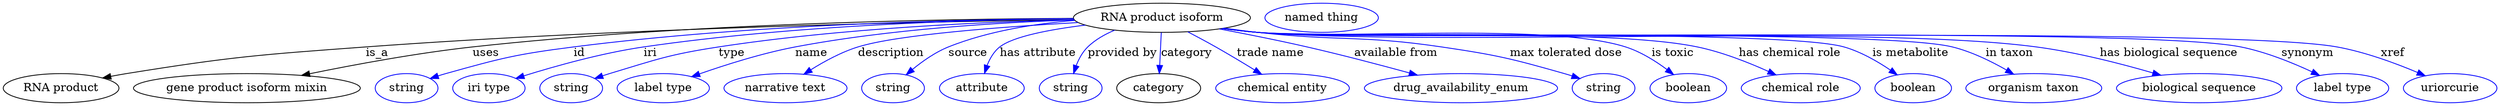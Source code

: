 digraph {
	graph [bb="0,0,3054,123"];
	node [label="\N"];
	"RNA product isoform"	[height=0.5,
		label="RNA product isoform",
		pos="1418.8,105",
		width=3.015];
	"RNA product"	[height=0.5,
		pos="70.844,18",
		width=1.9679];
	"RNA product isoform" -> "RNA product"	[label=is_a,
		lp="457.84,61.5",
		pos="e,121.92,30.626 1310.8,102.81 1130.9,100.23 758.24,92.314 443.84,69 313.16,59.309 280.2,56.978 150.84,36 144.68,35.001 138.28,33.843 \
131.89,32.611"];
	"gene product isoform mixin"	[height=0.5,
		pos="298.84,18",
		width=3.8635];
	"RNA product isoform" -> "gene product isoform mixin"	[label=uses,
		lp="591.34,61.5",
		pos="e,365.95,33.833 1310.2,104.27 1149.2,103.58 837.76,98.126 574.84,69 507.18,61.504 431.11,47.285 375.99,35.92"];
	id	[color=blue,
		height=0.5,
		label=string,
		pos="493.84,18",
		width=1.0652];
	"RNA product isoform" -> id	[color=blue,
		label=id,
		lp="705.84,61.5",
		pos="e,522.84,29.966 1310.4,104.07 1169.1,102.94 914.51,96.73 698.84,69 628.12,59.907 610.49,55.278 541.84,36 538.74,35.128 535.54,34.158 \
532.34,33.138",
		style=solid];
	iri	[color=blue,
		height=0.5,
		label="iri type",
		pos="594.84,18",
		width=1.2277];
	"RNA product isoform" -> iri	[color=blue,
		label=iri,
		lp="792.84,61.5",
		pos="e,628.01,30.128 1310.3,104.02 1183.5,102.66 967.92,96.032 784.84,69 733.42,61.408 675.9,45.138 637.76,33.212",
		style=solid];
	type	[color=blue,
		height=0.5,
		label=string,
		pos="695.84,18",
		width=1.0652];
	"RNA product isoform" -> type	[color=blue,
		label=type,
		lp="891.84,61.5",
		pos="e,724.77,29.995 1311.1,102.72 1201.1,100.09 1025.7,92.225 875.84,69 815.66,59.671 801.11,53.715 742.84,36 740.08,35.16 737.24,34.251 \
734.39,33.305",
		style=solid];
	name	[color=blue,
		height=0.5,
		label="label type",
		pos="808.84,18",
		width=1.5707];
	"RNA product isoform" -> name	[color=blue,
		label=name,
		lp="989.84,61.5",
		pos="e,843.76,32.331 1311.4,102.34 1219.8,99.334 1085.2,91.124 969.84,69 929.6,61.282 885.21,47.05 853.26,35.738",
		style=solid];
	description	[color=blue,
		height=0.5,
		label="narrative text",
		pos="958.84,18",
		width=2.0943];
	"RNA product isoform" -> description	[color=blue,
		label=description,
		lp="1087.3,61.5",
		pos="e,981.14,35.212 1315.9,99.162 1223.5,93.939 1095.3,84.255 1046.8,69 1026.6,62.628 1005.9,51.156 989.67,40.806",
		style=solid];
	source	[color=blue,
		height=0.5,
		label=string,
		pos="1090.8,18",
		width=1.0652];
	"RNA product isoform" -> source	[color=blue,
		label=source,
		lp="1180.8,61.5",
		pos="e,1106.4,34.573 1311.7,102.08 1263,98.116 1205.4,89.004 1156.8,69 1141.2,62.552 1126,51.45 1114.1,41.342",
		style=solid];
	"has attribute"	[color=blue,
		height=0.5,
		label=attribute,
		pos="1198.8,18",
		width=1.4443];
	"RNA product isoform" -> "has attribute"	[color=blue,
		label="has attribute",
		lp="1266.8,61.5",
		pos="e,1201.8,36.394 1324.5,96.045 1281.4,90.712 1236.4,82.185 1219.8,69 1212.7,63.259 1207.9,54.612 1204.8,46.116",
		style=solid];
	"provided by"	[color=blue,
		height=0.5,
		label=string,
		pos="1306.8,18",
		width=1.0652];
	"RNA product isoform" -> "provided by"	[color=blue,
		label="provided by",
		lp="1370.3,61.5",
		pos="e,1310.4,36.259 1360.8,89.707 1348.8,84.68 1337.1,77.957 1327.8,69 1321.4,62.755 1316.9,54.234 1313.7,45.995",
		style=solid];
	category	[height=0.5,
		pos="1414.8,18",
		width=1.4263];
	"RNA product isoform" -> category	[color=blue,
		label=category,
		lp="1449.3,61.5",
		pos="e,1415.7,36.175 1418,86.799 1417.5,75.163 1416.8,59.548 1416.1,46.237",
		style=solid];
	"trade name"	[color=blue,
		height=0.5,
		label="chemical entity",
		pos="1565.8,18",
		width=2.2748];
	"RNA product isoform" -> "trade name"	[color=blue,
		label="trade name",
		lp="1550.8,61.5",
		pos="e,1540.6,35.195 1450.6,87.681 1461.6,81.929 1473.8,75.319 1484.8,69 1500.5,60.019 1517.6,49.591 1532,40.59",
		style=solid];
	"available from"	[color=blue,
		height=0.5,
		label=drug_availability_enum,
		pos="1783.8,18",
		width=3.2858];
	"RNA product isoform" -> "available from"	[color=blue,
		label="available from",
		lp="1705.3,61.5",
		pos="e,1730.6,34.148 1488.8,91.24 1521.5,85.016 1560.7,77.128 1595.8,69 1637.6,59.318 1684.3,46.931 1720.6,36.908",
		style=solid];
	"max tolerated dose"	[color=blue,
		height=0.5,
		label=string,
		pos="1958.8,18",
		width=1.0652];
	"RNA product isoform" -> "max tolerated dose"	[color=blue,
		label="max tolerated dose",
		lp="1913.8,61.5",
		pos="e,1929.8,29.922 1495.2,92.179 1508.7,90.294 1522.7,88.48 1535.8,87 1635.5,75.782 1661.6,83.812 1760.8,69 1828.4,58.921 1845.2,54.764 \
1910.8,36 1913.9,35.113 1917.1,34.133 1920.3,33.106",
		style=solid];
	"is toxic"	[color=blue,
		height=0.5,
		label=boolean,
		pos="2061.8,18",
		width=1.2999];
	"RNA product isoform" -> "is toxic"	[color=blue,
		label="is toxic",
		lp="2043.8,61.5",
		pos="e,2044.2,34.853 1493.9,91.909 1507.8,90.005 1522.3,88.255 1535.8,87 1635.7,77.776 1891.4,99.975 1986.8,69 2004.8,63.157 2022.6,51.68 \
2036.3,41.195",
		style=solid];
	"has chemical role"	[color=blue,
		height=0.5,
		label="chemical role",
		pos="2199.8,18",
		width=2.022];
	"RNA product isoform" -> "has chemical role"	[color=blue,
		label="has chemical role",
		lp="2186.3,61.5",
		pos="e,2169.7,34.391 1493.6,91.88 1507.6,89.967 1522.1,88.221 1535.8,87 1655,76.383 1956.7,93.422 2073.8,69 2103.9,62.722 2136.1,49.828 \
2160.5,38.707",
		style=solid];
	"is metabolite"	[color=blue,
		height=0.5,
		label=boolean,
		pos="2337.8,18",
		width=1.2999];
	"RNA product isoform" -> "is metabolite"	[color=blue,
		label="is metabolite",
		lp="2334.8,61.5",
		pos="e,2318.2,34.47 1493.3,91.829 1507.4,89.908 1522,88.172 1535.8,87 1615.2,80.259 2176.2,90.902 2252.8,69 2273.4,63.124 2294.1,51.084 \
2310,40.291",
		style=solid];
	"in taxon"	[color=blue,
		height=0.5,
		label="organism taxon",
		pos="2485.8,18",
		width=2.3109];
	"RNA product isoform" -> "in taxon"	[color=blue,
		label="in taxon",
		lp="2455.8,61.5",
		pos="e,2461.2,35.238 1493,91.827 1507.2,89.894 1521.9,88.153 1535.8,87 1630,79.194 2294.1,91.676 2385.8,69 2409.3,63.194 2433.6,51.194 \
2452.4,40.405",
		style=solid];
	"has biological sequence"	[color=blue,
		height=0.5,
		label="biological sequence",
		pos="2688.8,18",
		width=2.8164];
	"RNA product isoform" -> "has biological sequence"	[color=blue,
		label="has biological sequence",
		lp="2651.3,61.5",
		pos="e,2641.7,33.986 1493,91.802 1507.2,89.87 1521.9,88.137 1535.8,87 1747,69.738 2278.9,96.864 2488.8,69 2537.9,62.489 2592.3,48.424 \
2632,36.864",
		style=solid];
	synonym	[color=blue,
		height=0.5,
		label="label type",
		pos="2864.8,18",
		width=1.5707];
	"RNA product isoform" -> synonym	[color=blue,
		label=synonym,
		lp="2821.8,61.5",
		pos="e,2836.5,33.835 1492.6,91.8 1506.9,89.855 1521.8,88.118 1535.8,87 1669.2,76.359 2608.7,95.282 2739.8,69 2770.4,62.879 2803,49.575 \
2827.3,38.229",
		style=solid];
	xref	[color=blue,
		height=0.5,
		label=uriorcurie,
		pos="2996.8,18",
		width=1.5887];
	"RNA product isoform" -> xref	[color=blue,
		label=xref,
		lp="2926.3,61.5",
		pos="e,2966.2,33.368 1492.6,91.785 1506.9,89.842 1521.8,88.109 1535.8,87 1682.3,75.414 2713.3,95.222 2857.8,69 2892.4,62.735 2929.7,48.878 \
2957,37.337",
		style=solid];
	"named thing_category"	[color=blue,
		height=0.5,
		label="named thing",
		pos="1614.8,105",
		width=1.9318];
}
